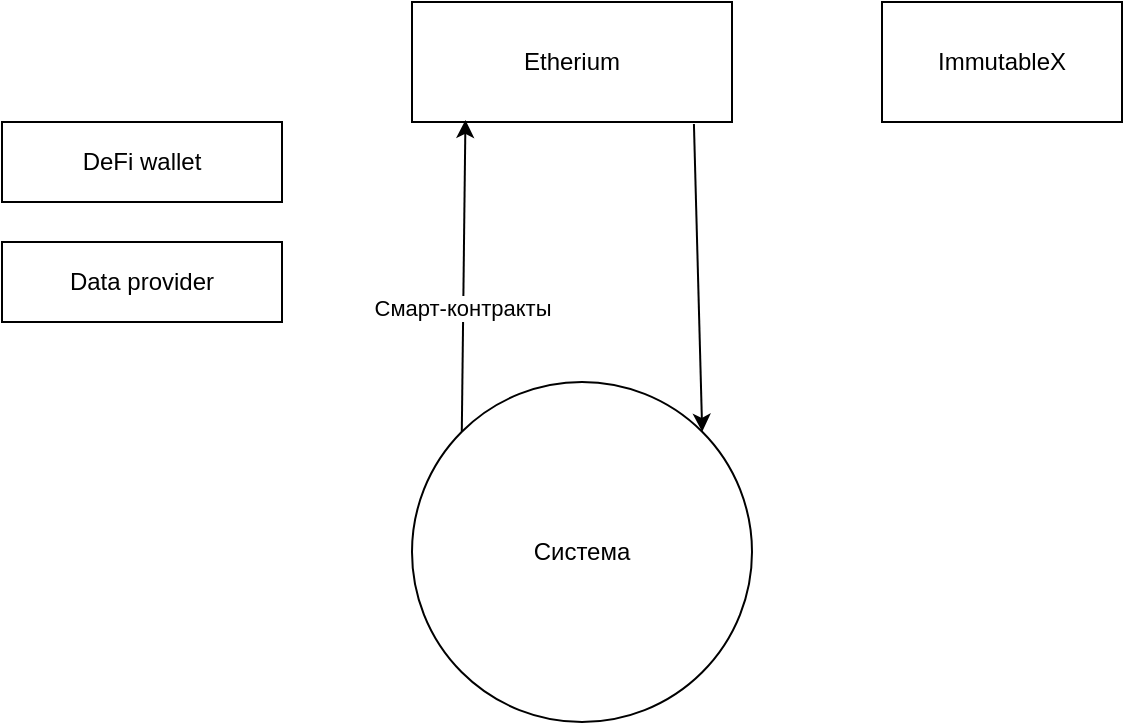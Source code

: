 <mxfile version="20.8.23" type="github">
  <diagram name="Страница 1" id="PbTtmd6q3jU2auLFYNLY">
    <mxGraphModel dx="954" dy="573" grid="1" gridSize="10" guides="1" tooltips="1" connect="1" arrows="1" fold="1" page="1" pageScale="1" pageWidth="827" pageHeight="1169" math="0" shadow="0">
      <root>
        <mxCell id="0" />
        <mxCell id="1" parent="0" />
        <mxCell id="7_X0dGAMX54bu9OWyD-T-1" value="Система" style="ellipse;whiteSpace=wrap;html=1;aspect=fixed;" vertex="1" parent="1">
          <mxGeometry x="365" y="290" width="170" height="170" as="geometry" />
        </mxCell>
        <mxCell id="7_X0dGAMX54bu9OWyD-T-2" value="Etherium" style="rounded=0;whiteSpace=wrap;html=1;" vertex="1" parent="1">
          <mxGeometry x="365" y="100" width="160" height="60" as="geometry" />
        </mxCell>
        <mxCell id="7_X0dGAMX54bu9OWyD-T-3" value="ImmutableX" style="rounded=0;whiteSpace=wrap;html=1;" vertex="1" parent="1">
          <mxGeometry x="600" y="100" width="120" height="60" as="geometry" />
        </mxCell>
        <mxCell id="7_X0dGAMX54bu9OWyD-T-4" value="DeFi wallet" style="rounded=0;whiteSpace=wrap;html=1;" vertex="1" parent="1">
          <mxGeometry x="160" y="160" width="140" height="40" as="geometry" />
        </mxCell>
        <mxCell id="7_X0dGAMX54bu9OWyD-T-5" value="Data provider" style="rounded=0;whiteSpace=wrap;html=1;" vertex="1" parent="1">
          <mxGeometry x="160" y="220" width="140" height="40" as="geometry" />
        </mxCell>
        <mxCell id="7_X0dGAMX54bu9OWyD-T-6" value="" style="endArrow=classic;html=1;rounded=0;entryX=0.167;entryY=0.983;entryDx=0;entryDy=0;entryPerimeter=0;exitX=0;exitY=0;exitDx=0;exitDy=0;" edge="1" parent="1" source="7_X0dGAMX54bu9OWyD-T-1" target="7_X0dGAMX54bu9OWyD-T-2">
          <mxGeometry width="50" height="50" relative="1" as="geometry">
            <mxPoint x="410" y="300" as="sourcePoint" />
            <mxPoint x="460" y="250" as="targetPoint" />
          </mxGeometry>
        </mxCell>
        <mxCell id="7_X0dGAMX54bu9OWyD-T-7" value="Смарт-контракты" style="edgeLabel;html=1;align=center;verticalAlign=middle;resizable=0;points=[];" vertex="1" connectable="0" parent="7_X0dGAMX54bu9OWyD-T-6">
          <mxGeometry x="-0.203" y="1" relative="1" as="geometry">
            <mxPoint as="offset" />
          </mxGeometry>
        </mxCell>
        <mxCell id="7_X0dGAMX54bu9OWyD-T-8" value="" style="endArrow=classic;html=1;rounded=0;exitX=0.881;exitY=1.017;exitDx=0;exitDy=0;exitPerimeter=0;entryX=1;entryY=0;entryDx=0;entryDy=0;" edge="1" parent="1" source="7_X0dGAMX54bu9OWyD-T-2" target="7_X0dGAMX54bu9OWyD-T-1">
          <mxGeometry width="50" height="50" relative="1" as="geometry">
            <mxPoint x="410" y="300" as="sourcePoint" />
            <mxPoint x="500" y="290" as="targetPoint" />
          </mxGeometry>
        </mxCell>
      </root>
    </mxGraphModel>
  </diagram>
</mxfile>
